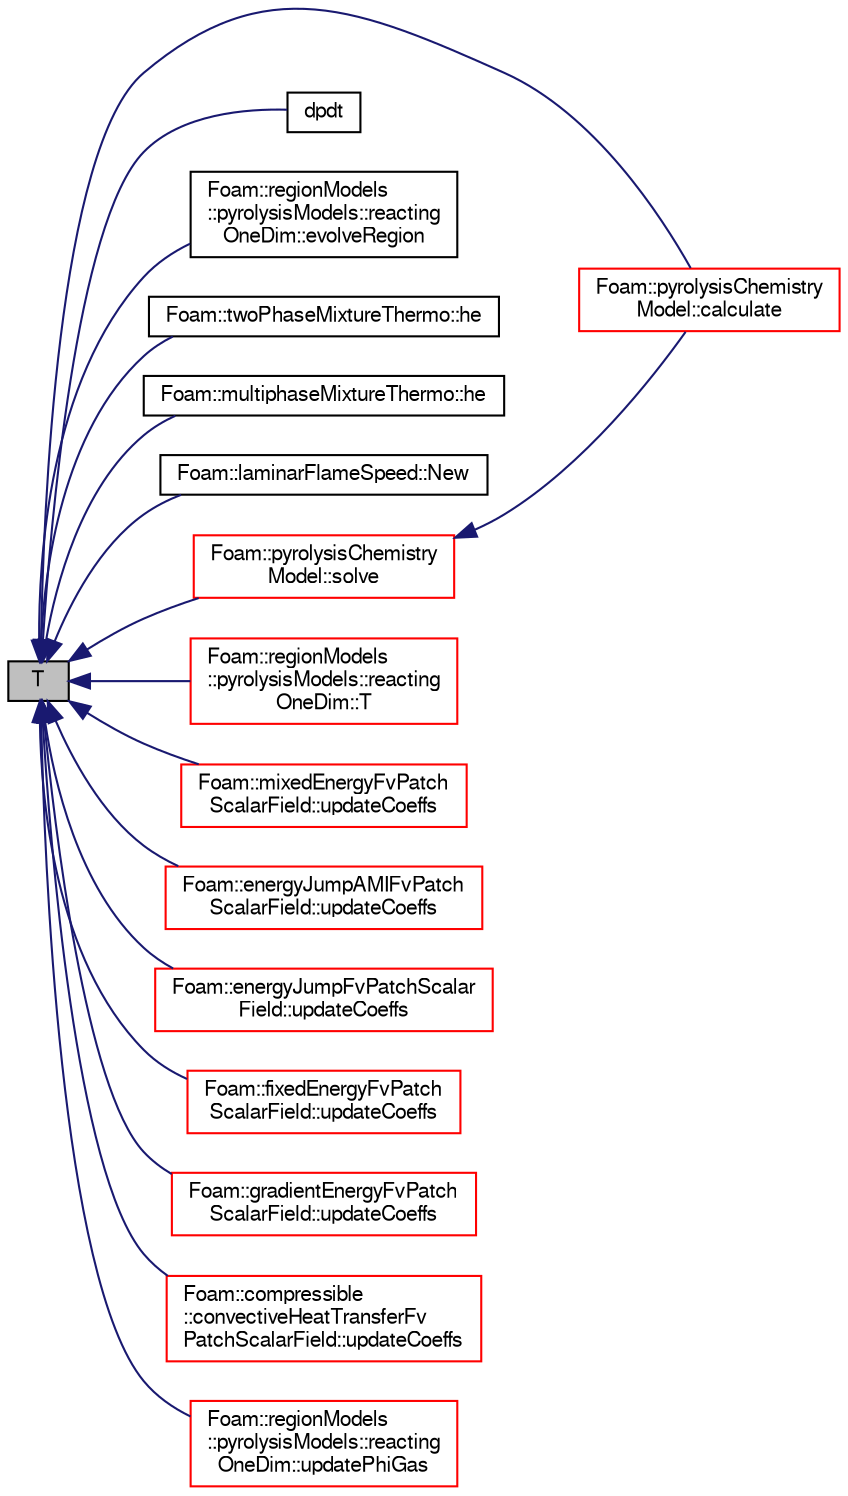 digraph "T"
{
  bgcolor="transparent";
  edge [fontname="FreeSans",fontsize="10",labelfontname="FreeSans",labelfontsize="10"];
  node [fontname="FreeSans",fontsize="10",shape=record];
  rankdir="LR";
  Node1484 [label="T",height=0.2,width=0.4,color="black", fillcolor="grey75", style="filled", fontcolor="black"];
  Node1484 -> Node1485 [dir="back",color="midnightblue",fontsize="10",style="solid",fontname="FreeSans"];
  Node1485 [label="Foam::pyrolysisChemistry\lModel::calculate",height=0.2,width=0.4,color="red",URL="$a30190.html#afe1d8348c24e6589bc7c0b3f689316a7",tooltip="Calculates the reaction rates. "];
  Node1484 -> Node1491 [dir="back",color="midnightblue",fontsize="10",style="solid",fontname="FreeSans"];
  Node1491 [label="dpdt",height=0.2,width=0.4,color="black",URL="$a29734.html#a0e4e637e8932a391cf4a45df07c3a170",tooltip="Should the dpdt term be included in the enthalpy equation. "];
  Node1484 -> Node1492 [dir="back",color="midnightblue",fontsize="10",style="solid",fontname="FreeSans"];
  Node1492 [label="Foam::regionModels\l::pyrolysisModels::reacting\lOneDim::evolveRegion",height=0.2,width=0.4,color="black",URL="$a28978.html#afde8f52457f90e83a4eaf49755c19ec9",tooltip="Evolve the pyrolysis equations. "];
  Node1484 -> Node1493 [dir="back",color="midnightblue",fontsize="10",style="solid",fontname="FreeSans"];
  Node1493 [label="Foam::twoPhaseMixtureThermo::he",height=0.2,width=0.4,color="black",URL="$a31914.html#a51e4b78e8fa1d1a773486d834cb2be8e",tooltip="Enthalpy/Internal energy [J/kg]. "];
  Node1484 -> Node1494 [dir="back",color="midnightblue",fontsize="10",style="solid",fontname="FreeSans"];
  Node1494 [label="Foam::multiphaseMixtureThermo::he",height=0.2,width=0.4,color="black",URL="$a31922.html#a51e4b78e8fa1d1a773486d834cb2be8e",tooltip="Enthalpy/Internal energy [J/kg]. "];
  Node1484 -> Node1495 [dir="back",color="midnightblue",fontsize="10",style="solid",fontname="FreeSans"];
  Node1495 [label="Foam::laminarFlameSpeed::New",height=0.2,width=0.4,color="black",URL="$a29834.html#ac008a7bf61538bf77b228efde2058b79"];
  Node1484 -> Node1496 [dir="back",color="midnightblue",fontsize="10",style="solid",fontname="FreeSans"];
  Node1496 [label="Foam::pyrolysisChemistry\lModel::solve",height=0.2,width=0.4,color="red",URL="$a30190.html#a31a5d606a34dbbf8ec6f2ac655eaee9a",tooltip="Solve the reaction system for the given time step. "];
  Node1496 -> Node1485 [dir="back",color="midnightblue",fontsize="10",style="solid",fontname="FreeSans"];
  Node1484 -> Node1498 [dir="back",color="midnightblue",fontsize="10",style="solid",fontname="FreeSans"];
  Node1498 [label="Foam::regionModels\l::pyrolysisModels::reacting\lOneDim::T",height=0.2,width=0.4,color="red",URL="$a28978.html#a4cdc587a2b31f4bae995d375d3e9aeab",tooltip="Return const temperature [K]. "];
  Node1484 -> Node1500 [dir="back",color="midnightblue",fontsize="10",style="solid",fontname="FreeSans"];
  Node1500 [label="Foam::mixedEnergyFvPatch\lScalarField::updateCoeffs",height=0.2,width=0.4,color="red",URL="$a29754.html#a7e24eafac629d3733181cd942d4c902f",tooltip="Update the coefficients associated with the patch field. "];
  Node1484 -> Node1502 [dir="back",color="midnightblue",fontsize="10",style="solid",fontname="FreeSans"];
  Node1502 [label="Foam::energyJumpAMIFvPatch\lScalarField::updateCoeffs",height=0.2,width=0.4,color="red",URL="$a29742.html#a7e24eafac629d3733181cd942d4c902f",tooltip="Update the coefficients. "];
  Node1484 -> Node1504 [dir="back",color="midnightblue",fontsize="10",style="solid",fontname="FreeSans"];
  Node1504 [label="Foam::energyJumpFvPatchScalar\lField::updateCoeffs",height=0.2,width=0.4,color="red",URL="$a29738.html#a7e24eafac629d3733181cd942d4c902f",tooltip="Update the coefficients. "];
  Node1484 -> Node1506 [dir="back",color="midnightblue",fontsize="10",style="solid",fontname="FreeSans"];
  Node1506 [label="Foam::fixedEnergyFvPatch\lScalarField::updateCoeffs",height=0.2,width=0.4,color="red",URL="$a29746.html#a7e24eafac629d3733181cd942d4c902f",tooltip="Update the coefficients associated with the patch field. "];
  Node1484 -> Node1508 [dir="back",color="midnightblue",fontsize="10",style="solid",fontname="FreeSans"];
  Node1508 [label="Foam::gradientEnergyFvPatch\lScalarField::updateCoeffs",height=0.2,width=0.4,color="red",URL="$a29750.html#a7e24eafac629d3733181cd942d4c902f",tooltip="Update the coefficients associated with the patch field. "];
  Node1484 -> Node1510 [dir="back",color="midnightblue",fontsize="10",style="solid",fontname="FreeSans"];
  Node1510 [label="Foam::compressible\l::convectiveHeatTransferFv\lPatchScalarField::updateCoeffs",height=0.2,width=0.4,color="red",URL="$a30658.html#a7e24eafac629d3733181cd942d4c902f",tooltip="Update the coefficients associated with the patch field. "];
  Node1484 -> Node1512 [dir="back",color="midnightblue",fontsize="10",style="solid",fontname="FreeSans"];
  Node1512 [label="Foam::regionModels\l::pyrolysisModels::reacting\lOneDim::updatePhiGas",height=0.2,width=0.4,color="red",URL="$a28978.html#a7929b3edb2e13e93a3e98e85bfd45b43",tooltip="Update enthalpy flux for pyrolysis gases. "];
}
